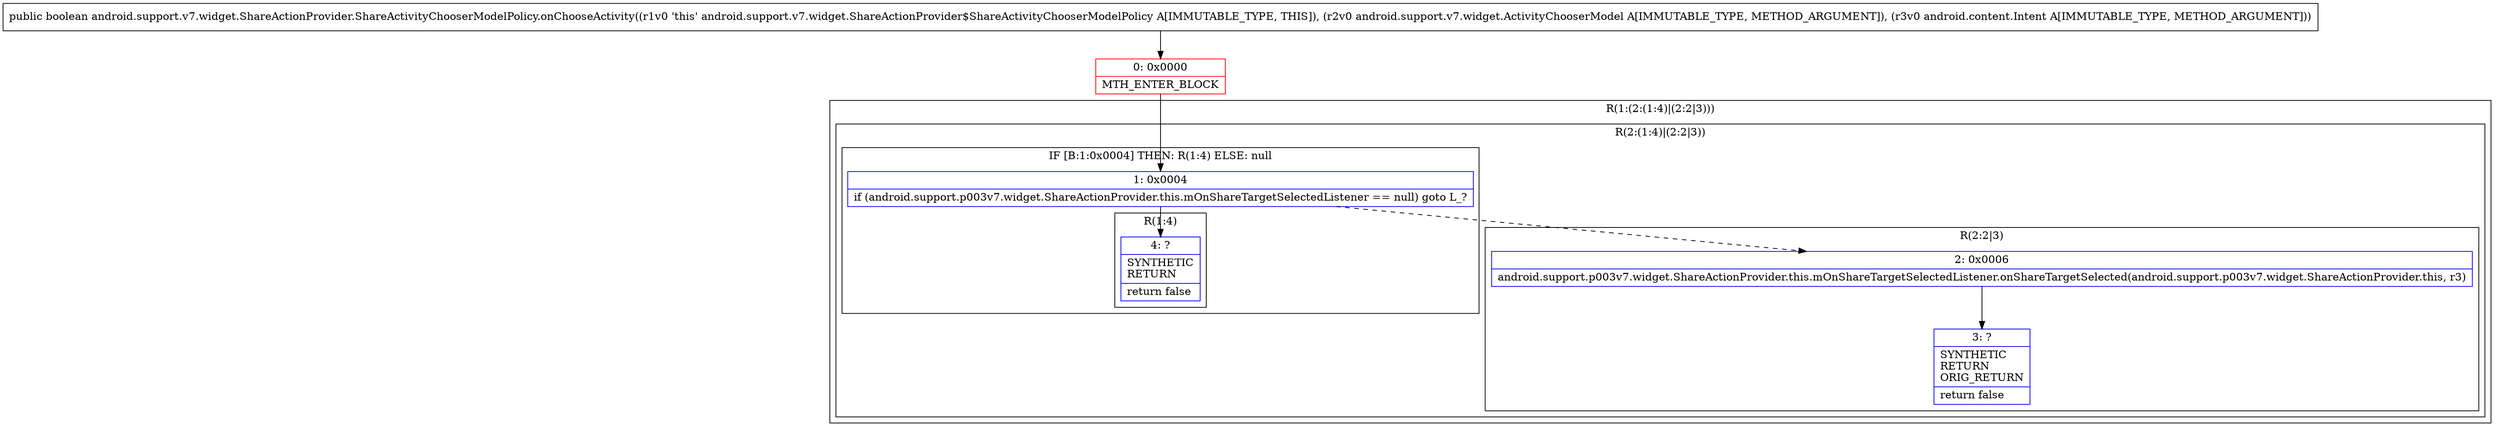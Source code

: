 digraph "CFG forandroid.support.v7.widget.ShareActionProvider.ShareActivityChooserModelPolicy.onChooseActivity(Landroid\/support\/v7\/widget\/ActivityChooserModel;Landroid\/content\/Intent;)Z" {
subgraph cluster_Region_2043654715 {
label = "R(1:(2:(1:4)|(2:2|3)))";
node [shape=record,color=blue];
subgraph cluster_Region_568902550 {
label = "R(2:(1:4)|(2:2|3))";
node [shape=record,color=blue];
subgraph cluster_IfRegion_2100049420 {
label = "IF [B:1:0x0004] THEN: R(1:4) ELSE: null";
node [shape=record,color=blue];
Node_1 [shape=record,label="{1\:\ 0x0004|if (android.support.p003v7.widget.ShareActionProvider.this.mOnShareTargetSelectedListener == null) goto L_?\l}"];
subgraph cluster_Region_1915126126 {
label = "R(1:4)";
node [shape=record,color=blue];
Node_4 [shape=record,label="{4\:\ ?|SYNTHETIC\lRETURN\l|return false\l}"];
}
}
subgraph cluster_Region_1996274555 {
label = "R(2:2|3)";
node [shape=record,color=blue];
Node_2 [shape=record,label="{2\:\ 0x0006|android.support.p003v7.widget.ShareActionProvider.this.mOnShareTargetSelectedListener.onShareTargetSelected(android.support.p003v7.widget.ShareActionProvider.this, r3)\l}"];
Node_3 [shape=record,label="{3\:\ ?|SYNTHETIC\lRETURN\lORIG_RETURN\l|return false\l}"];
}
}
}
Node_0 [shape=record,color=red,label="{0\:\ 0x0000|MTH_ENTER_BLOCK\l}"];
MethodNode[shape=record,label="{public boolean android.support.v7.widget.ShareActionProvider.ShareActivityChooserModelPolicy.onChooseActivity((r1v0 'this' android.support.v7.widget.ShareActionProvider$ShareActivityChooserModelPolicy A[IMMUTABLE_TYPE, THIS]), (r2v0 android.support.v7.widget.ActivityChooserModel A[IMMUTABLE_TYPE, METHOD_ARGUMENT]), (r3v0 android.content.Intent A[IMMUTABLE_TYPE, METHOD_ARGUMENT])) }"];
MethodNode -> Node_0;
Node_1 -> Node_2[style=dashed];
Node_1 -> Node_4;
Node_2 -> Node_3;
Node_0 -> Node_1;
}

